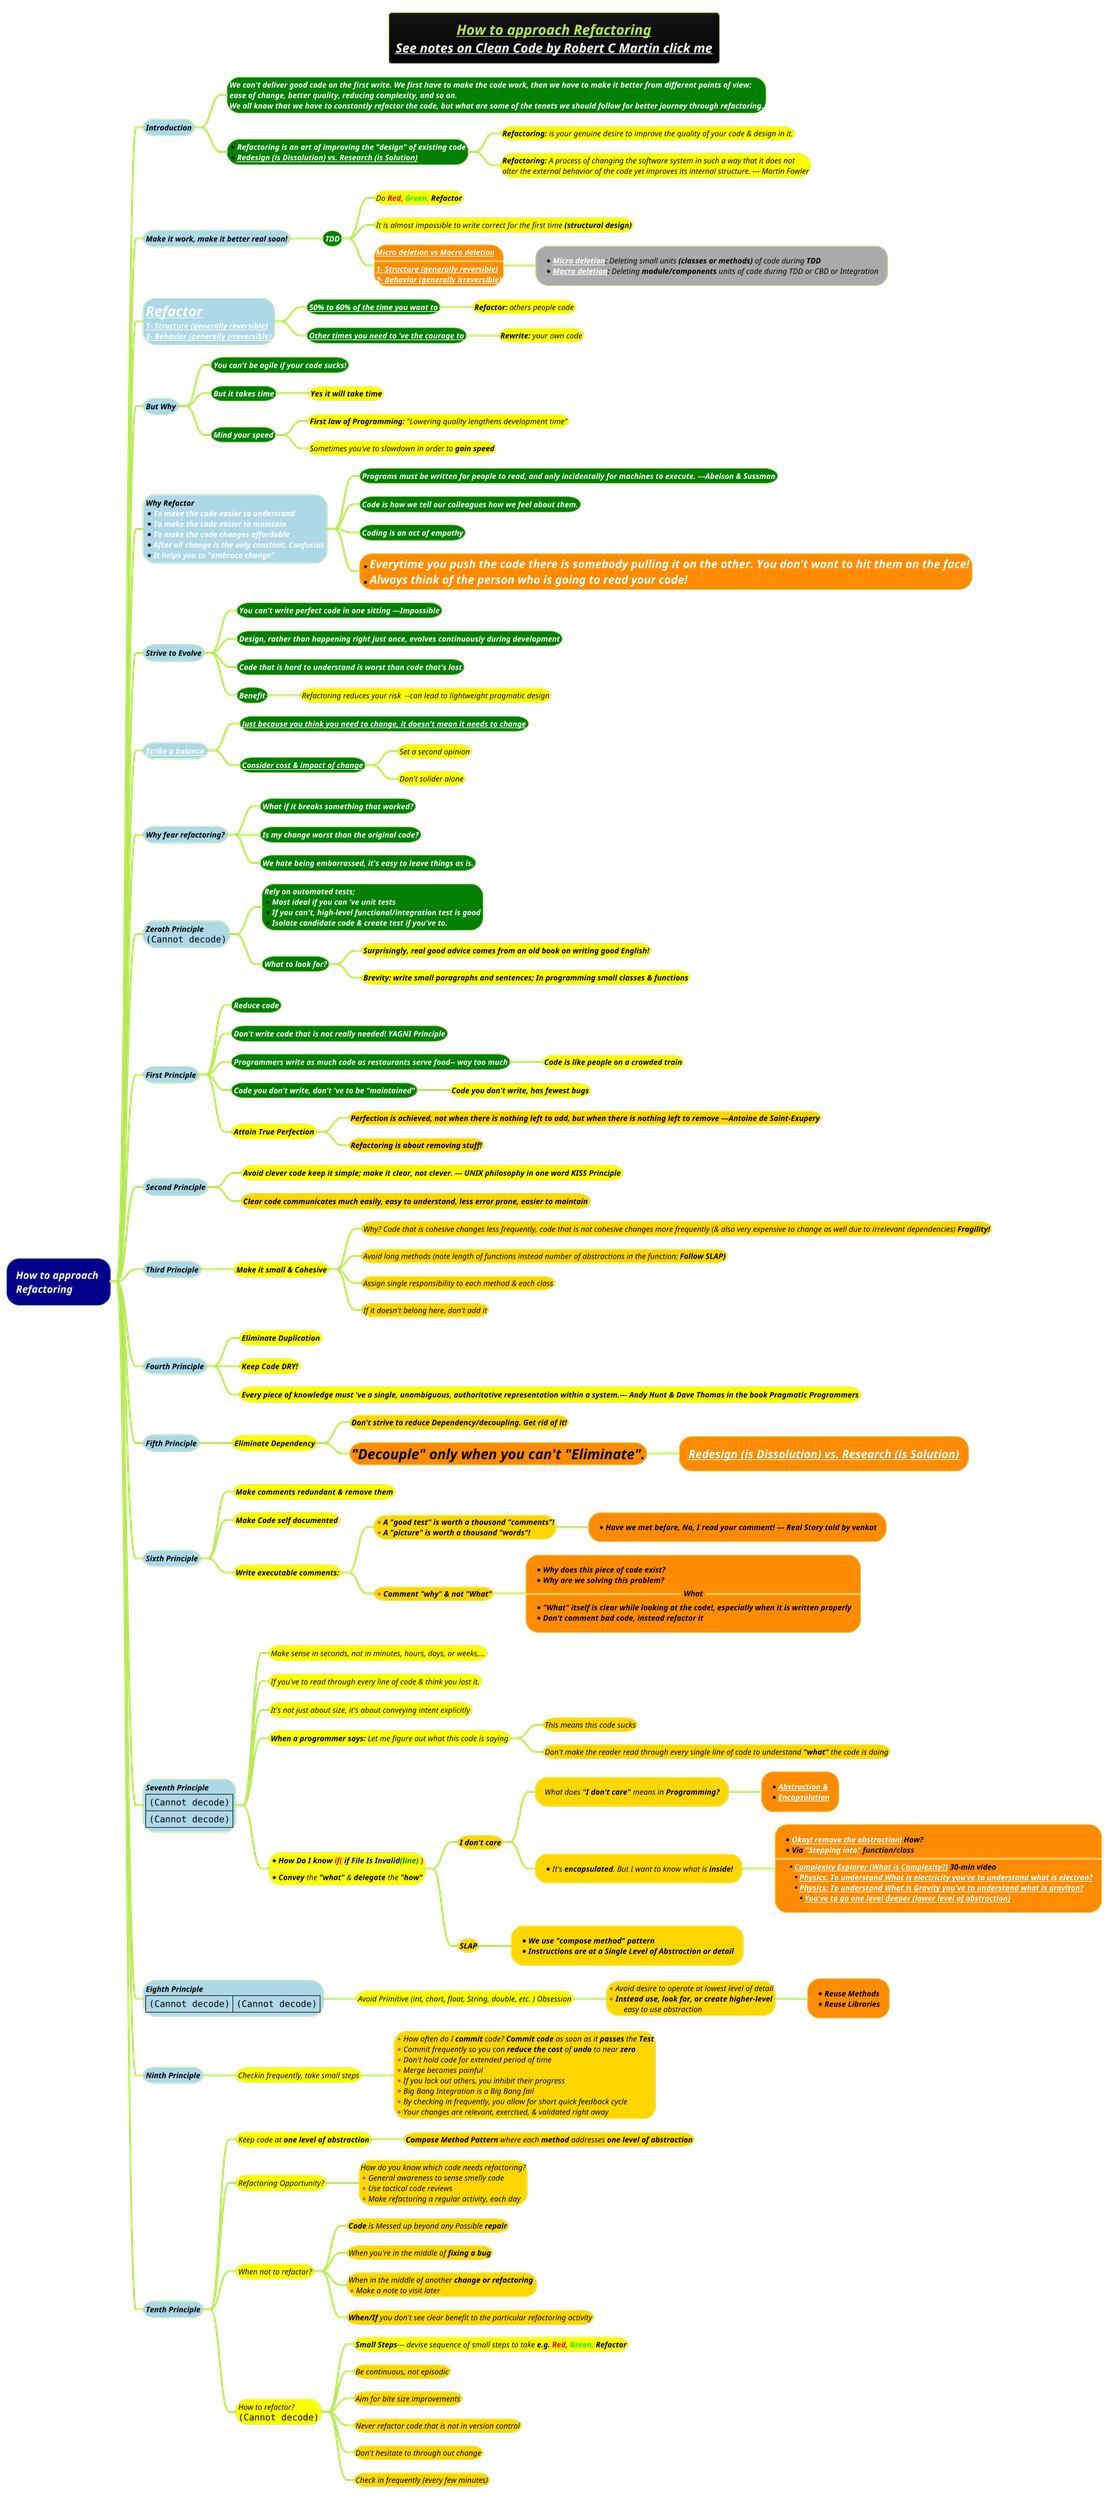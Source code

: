 @startmindmap
title =<i><b><u><size:18>How to approach Refactoring \n<i>[[docs/3-programming-languages/Venkat-Subramaniam/images/img_425.png See notes on Clean Code by Robert C Martin click me]]

!theme hacker

*[#darkblue] <i><color #white>How to approach \n<i><color #white>Refactoring
**[#lightblue] <i><color #black><size:12>Introduction

***[#green]:<b><i><color #white><size:12>We can't deliver good code on the first write. We first have to make the code work, then we have to make it better from different points of view:
<b><i><color #white><size:12>ease of change, better quality, reducing complexity, and so on.
<b><i><color #white><size:12>We all know that we have to constantly refactor the code, but what are some of the tenets we should follow for better journey through refactoring.;
***[#green] *<b><i><color #white><size:12>Refactoring is an art of improving the "design" of existing code \n*<b><i><color #white><size:12>[[docs/3-programming-languages/Venkat-Subramaniam/images/img_514.png Redesign (is Dissolution) vs. Research (is Solution)]]
****[#yellow] <i><color #black><size:12>**Refactoring:** is your genuine desire to improve the quality of your code & design in it.
****[#yellow]:<i><color #black><size:12>**Refactoring:** A process of changing the software system in such a way that it does not
<i><color #black><size:12>alter the external behavior of the code yet improves its internal structure. --- Martin Fowler;

**[#lightblue] <i><color #black><size:12>Make it work, make it better real soon!
***[#green] <b><i><color #white><size:12>TDD
****[#yellow] <i><color #black><size:12>Do <b><color #red>Red, <color #lime>Green, <color #black>Refactor
****[#yellow] <i><color #black><size:12>It is almost impossible to write correct for the first time <b>(structural design)
****[#darkorange]:<i><color #black><size:12><b>[[docs/3-programming-languages/Venkat-Subramaniam/images/img_512.png Micro deletion vs Macro deletion]]
====
<b><i><color #black><size:12>[[docs/3-programming-languages/Venkat-Subramaniam/images/img_466.png 1- Structure (generally reversible)]]
<b><i><color #black><size:12>[[docs/3-programming-languages/Venkat-Subramaniam/images/img_466.png 2- Behavior (generally irreversible)]];
*****[#a] *<i><color #black><size:12>**[[docs/3-programming-languages/Venkat-Subramaniam/images/img_512.png Micro deletion]]:** Deleting small units **(classes or methods)** of code during <b>TDD  \n*<i><color #black><size:12>**[[docs/3-programming-languages/Venkat-Subramaniam/images/img_256.png Macro deletion]]:** Deleting **module/components** units of code during TDD or CBD or Integration
**[#lightblue]:<i><color #black><size:22>[[docs/3-programming-languages/Venkat-Subramaniam/images/img_249.png Refactor]]
<i><color #black><size:12>[[docs/3-programming-languages/Venkat-Subramaniam/images/img_466.png 1- Structure (generally reversible)]]
<i><color #black><size:12>[[docs/3-programming-languages/Venkat-Subramaniam/images/img_466.png 2- Behavior (generally irreversible)]];
***[#green] <b><i><color #white><size:12>[[docs/3-programming-languages/Venkat-Subramaniam/images/img_131.png 50% to 60% of the time you want to]]
****[#yellow] <i><color #black><size:12><b>Refactor:</b> others people code
***[#green] <b><i><color #white><size:12>[[docs/3-programming-languages/Venkat-Subramaniam/images/img_131.png Other times you need to 've the courage to]]
****[#yellow] <i><color #black><size:12><b>Rewrite:</b> your own code
**[#lightblue] <i><color #black><size:12><b>But Why
***[#green] <b><i><color #white><size:12>You can't be agile if your code sucks!
***[#green] <b><i><color #white><size:12>But it takes time
****[#yellow] <i><color #black><size:12><b>Yes it will take time
***[#green] <b><i><color #white><size:12>Mind your speed
****[#yellow] <i><color #black><size:12>**First law of Programming:** "Lowering quality lengthens development time"
****[#yellow] <i><color #black><size:12>Sometimes you've to slowdown in order to <b>gain speed

**[#lightblue]:<i><color #black><size:12><b>Why Refactor
*<b><i><color #white><size:12>To make the code easier to understand
*<b><i><color #white><size:12>To make the code easier to maintain
*<b><i><color #white><size:12>To make the code changes affordable
*<b><i><color #white><size:12>After all change is the only constant. Confucius
*<b><i><color #white><size:12>It helps you to "embrace change";
***[#green] <b><i><color #white><size:12>Programs must be written for people to read, and only incidentally for machines to execute. ---Abelson & Sussman
***[#green] <b><i><color #white><size:12>Code is how we tell our colleagues how we feel about them.
***[#green] <b><i><color #white><size:12>Coding is an act of empathy
***[#darkorange]:*<b><i><color #white><size:18>Everytime you push the code there is somebody pulling it on the other. You don't want to hit them on the face!
*<b><i><color #white><size:18>Always think of the person who is going to read your code!;
**[#lightblue] <i><color #black><size:12>Strive to Evolve
***[#green] <b><i><color #white><size:12>You can't write perfect code in one sitting ---Impossible
***[#green] <b><i><color #white><size:12>Design, rather than happening right just once, evolves continuously during development
***[#green] <b><i><color #white><size:12>Code that is hard to understand is worst than code that's lost
***[#green] <b><i><color #white><size:12>Benefit
****[#yellow] <i><color #black><size:12>Refactoring reduces your risk  --can lead to lightweight pragmatic design
**[#lightblue] <i><color #black><size:12>[[docs/3-programming-languages/Venkat-Subramaniam/images/img_256.png Strike a balance]]
***[#green] <b><i><color #white><size:12>[[docs/3-programming-languages/Venkat-Subramaniam/images/img_256.png Just because you think you need to change, it doesn't mean it needs to change]]
***[#green] <b><i><color #white><size:12>[[docs/3-programming-languages/Venkat-Subramaniam/images/img_256.png Consider cost & impact of change]]
****[#yellow] <i><color #black><size:12>Set a second opinion
****[#yellow] <i><color #black><size:12>Don't solider alone
**[#lightblue] <i><color #black><size:12>Why fear refactoring?
***[#green] <b><i><color #white><size:12>What if it breaks something that worked?
***[#green] <b><i><color #white><size:12>Is my change worst than the original code?
***[#green] <b><i><color #white><size:12>We hate being embarrassed, it's easy to leave things as is.
**[#lightblue] <i><color #black><size:12>Zeroth Principle \n<img:images/img_472.png{scale=.8}>
***[#green]:<b><i><color #white><size:12>Rely on automated tests;
*<b><i><color #white><size:12>Most ideal if you can 've unit tests
*<b><i><color #white><size:12>If you can't, high-level functional/integration test is good
*<b><i><color #white><size:12>Isolate candidate code & create test if you've to.;
***[#green] <b><i><color #white><size:12>What to look for?
****[#yellow] <b><i><color #black><size:12>Surprisingly, real good advice comes from an old book on writing good English!
****[#yellow] <b><i><color #black><size:12>Brevity: write small paragraphs and sentences; In programming small classes & functions
**[#lightblue] <i><color #black><size:12>First Principle
***[#green] <b><i><color #white><size:12>Reduce code
***[#green] <b><i><color #white><size:12>Don't write code that is not really needed! YAGNI Principle
***[#green] <b><i><color #white><size:12>Programmers write as much code as restaurants serve food-- way too much
****[#yellow] <b><i><color #black><size:12>Code is like people on a crowded train
***[#green] <b><i><color #white><size:12>Code you don't write, don't 've to be "maintained"
****[#yellow] <b><i><color #black><size:12>Code you don't write, has fewest bugs
***[#yellow] <b><i><color #black><size:12>Attain True Perfection
****[#gold] <b><i><color #black><size:12>Perfection is achieved, not when there is nothing left to add, but when there is nothing left to remove ---Antoine de Saint-Exupery
****[#gold] <b><i><color #black><size:12>Refactoring is about removing stuff!
**[#lightblue] <i><color #black><size:12>Second Principle
***[#yellow] <b><i><color #black><size:12>Avoid clever code keep it simple; make it clear, not clever. --- UNIX philosophy in one word KISS Principle
***[#gold] <b><i><color #black><size:12>Clear code communicates much easily, easy to understand, less error prone, easier to maintain
**[#lightblue] <i><color #black><size:12>Third Principle
***[#yellow] <b><i><color #black><size:12>Make it small & Cohesive
****[#gold] <i><color #black><size:12>Why? Code that is cohesive changes less frequently, code that is not cohesive changes more frequently (& also very expensive to change as well due to irrelevant dependencies) <b>Fragility!
****[#gold] <i><color #black><size:12>Avoid long methods (note length of functions instead number of abstractions in the function; <b>Follow SLAP)
****[#gold] <i><color #black><size:12>Assign single responsibility to each method & each class
****[#gold] <i><color #black><size:12>If it doesn't belong here, don't add it
**[#lightblue] <i><color #black><size:12>Fourth Principle
***[#yellow] <b><i><color #black><size:12>Eliminate Duplication
***[#yellow] <b><i><color #black><size:12>Keep Code DRY!
***[#yellow] <b><i><color #black><size:12>Every piece of knowledge must 've a single, unambiguous, authoritative representation within a system.--- Andy Hunt & Dave Thomas in the book Pragmatic Programmers
**[#lightblue] <i><color #black><size:12>Fifth Principle
***[#yellow] <b><i><color #black><size:12>Eliminate Dependency
****[#gold] <b><i><color #black><size:12>Don't strive to reduce Dependency/decoupling. Get rid of it!
****[#darkorange] <b><i><color #black><size:22>"Decouple" only when you can't "Eliminate".
*****[#darkorange] <i><color #black><size:18><b>[[docs/3-programming-languages/Venkat-Subramaniam/images/img_514.png Redesign (is Dissolution) vs. Research (is Solution)]]
**[#lightblue] <i><color #black><size:12>Sixth Principle
***[#yellow] <b><i><color #black><size:12>Make comments redundant & remove them
***[#yellow] <b><i><color #black><size:12>Make Code self documented
***[#yellow] <b><i><color #black><size:12>Write executable comments:
****[#gold] *<b><i><color #black><size:12>A "good test" is worth a thousand "comments"!  \n*<b><i><color #black><size:12>A "picture" is worth a thousand "words"!
*****[#darkorange] *<b><i><color #black><size:12>Have we met before, No, I read your comment! --- Real Story told by venkat
****[#gold] *<b><i><color #black><size:12>Comment "why" & not "What"
*****[#darkorange]:*<b><i><color #black><size:12>Why does this piece of code exist?
*<b><i><color #black><size:12>Why are we solving this problem?
==<b><i><color #black><size:12>What==
*<b><i><color #black><size:12>"What" itself is clear while looking at the code!, especially when it is written properly
*<b><i><color #black><size:12>Don't comment bad code, instead refactor it;
**[#lightblue]:<i><color #black><size:12>Seventh Principle
|<img:images/img_473.png>|
|<img:images/img_474.png>|;
***[#yellow] <i><color #black><size:12>Make sense in seconds, not in minutes, hours, days, or weeks,...
***[#yellow] <i><color #black><size:12>If you've to read through every line of code & think you lost it.
***[#yellow] <i><color #black><size:12>It's not just about size, it's about conveying intent explicitly
***[#yellow] <i><color #black><size:12>**When a programmer says:** Let me figure out what this code is saying
****[#gold] <i><color #black><size:12>This means this code sucks
****[#gold] <i><color #black><size:12>Don't make the reader read through every single line of code to understand **"what"** the code is doing
***[#yellow]:*<i><color #black><size:12>**How Do I know <color #red>if(<color #blue> if File Is Invalid<color #green>(line) <color #red>)**
====
*<i><color #black><size:12>**Convey** the **"what"** & **delegate** the <b>"how";
****[#gold] <i><color #black><size:12><b>I don't care
*****[#gold] <i><color #black><size:12>What does **"I don't care"** means in <b>Programming?
******[#darkorange] *<i><color #black><size:12><b>[[docs/3-programming-languages/Venkat-Subramaniam/images/img_346.png Abstraction &]]\n*<i><color #black><size:12><b>[[docs/3-programming-languages/Venkat-Subramaniam/images/img_346.png Encapsulation]]
*****[#gold] *<i><color #black><size:12>It's **encapsulated**. But I want to know what is <b>inside!
******[#darkorange]:*<i><color #black><size:12><b>[[docs/3-programming-languages/Venkat-Subramaniam/images/img_346.png Okay! remove the abstraction!]] How?
*<i><color #black><size:12><b>Via <color #white>"Stepping into"</color> <b>function/class
====
**<i><color #black><size:12><b>[[https://www.youtube.com/watch?v=i-ladOjo1QA&list=LL&index=13&t=9s Complexity Explorer (What is Complexity?)]] 30-min video
***<i><color #black><size:12><b>[[https://www.youtube.com/watch?v=i-ladOjo1QA&list=LL&index=13&t=9s Physics: To understand What is electricity you've to understand what is electron?]]
***<i><color #black><size:12><b>[[https://www.youtube.com/watch?v=i-ladOjo1QA&list=LL&index=13&t=9s Physics: To understand What is Gravity you've to understand what is graviton?]]
****<i><color #black><size:12><b>[[https://www.youtube.com/watch?v=i-ladOjo1QA&list=LL&index=13&t=9s You've to go one level deeper (lower level of abstraction)]];

****[#gold] <i><color #black><size:12><b>SLAP
*****[#gold] *<i><color #black><size:12><b>We use "compose method" pattern \n*<i><color #black><size:12><b>Instructions are at a Single Level of Abstraction or detail
**[#lightblue]:<i><color #black><size:12>Eighth Principle
|<img:images/img_476.png{scale=.5}>|<img:images/img_477.png{scale=.72}>|;
***[#yellow] <i><color #black><size:12>Avoid Primitive (int, chart, float, String, double, etc. ) Obsession
****[#gold] *<i><color #black><size:12>Avoid desire to operate at lowest level of detail \n*<i><color #black><size:12>**Instead use, look for, or create higher-level** \n<i><size:12><color #black>\teasy to use abstraction
*****[#darkorange] *<i><color #black><size:12>**Reuse Methods**\n*<i><color #black><size:12>**Reuse Libraries**
**[#lightblue] <i><color #black><size:12>Ninth Principle
***[#yellow] <i><color #black><size:12>Checkin frequently, take small steps
****[#gold]:*<i><color #black><size:12>How often do I **commit** code? **Commit code** as soon as it **passes** the <b>Test
*<i><color #black><size:12>Commit frequently so you can **reduce the cost** of **undo** to near <b>zero
*<i><color #black><size:12>Don't hold code for extended period of time
*<i><color #black><size:12>Merge becomes painful
*<i><color #black><size:12>If you lock out others, you inhibit their progress
*<i><color #black><size:12>Big Bang Integration is a Big Bang fail
*<i><color #black><size:12>By checking in frequently, you allow for short quick feedback cycle
*<i><color #black><size:12>Your changes are relevant, exercised, & validated right away;
**[#lightblue] <i><color #black><size:12>Tenth Principle
***[#yellow] <i><color #black><size:12>Keep code at <b>one level of abstraction
****[#gold] <i><color #black><size:12>**Compose Method Pattern** where each **method** addresses <b>one level of abstraction
***[#yellow] <i><color #black><size:12>Refactoring Opportunity?
****[#gold]:<i><color #black><size:12>How do you know which code needs refactoring?
*<i><color #black><size:12>General awareness to sense smelly code
*<i><color #black><size:12>Use tactical code reviews
*<i><color #black><size:12>Make refactoring a regular activity, each day;
***[#yellow] <i><color #black><size:12>When not to refactor?
****[#gold] <i><color #black><size:12>**Code** is Messed up beyond any Possible <b>repair
****[#gold] <i><color #black><size:12>When you're in the middle of <b>fixing a bug
****[#gold] <i><color #black><size:12>When in the middle of another <b>change or refactoring \n*<i><color #black><size:12>Make a note to visit later
****[#gold] <i><color #black><size:12>**When/If** you don't see clear benefit to the particular refactoring activity
***[#yellow] <i><color #black><size:12>How to refactor?\n<img:images/img_478.png>
****[#yellow] <i><color #black><size:12>**Small Steps**--- devise sequence of small steps to take <b>e.g. <b><color #red>Red, <color #lime>Green, <color #black>Refactor
****[#gold] <i><color #black><size:12>Be continuous, not episodic
****[#gold] <i><color #black><size:12>Aim for bite size improvements
****[#gold] <i><color #black><size:12>Never refactor code that is not in version control
****[#gold] <i><color #black><size:12>Don't hesitate to through out change
****[#gold] <i><color #black><size:12>Check in frequently (every few minutes)

@endmindmap
